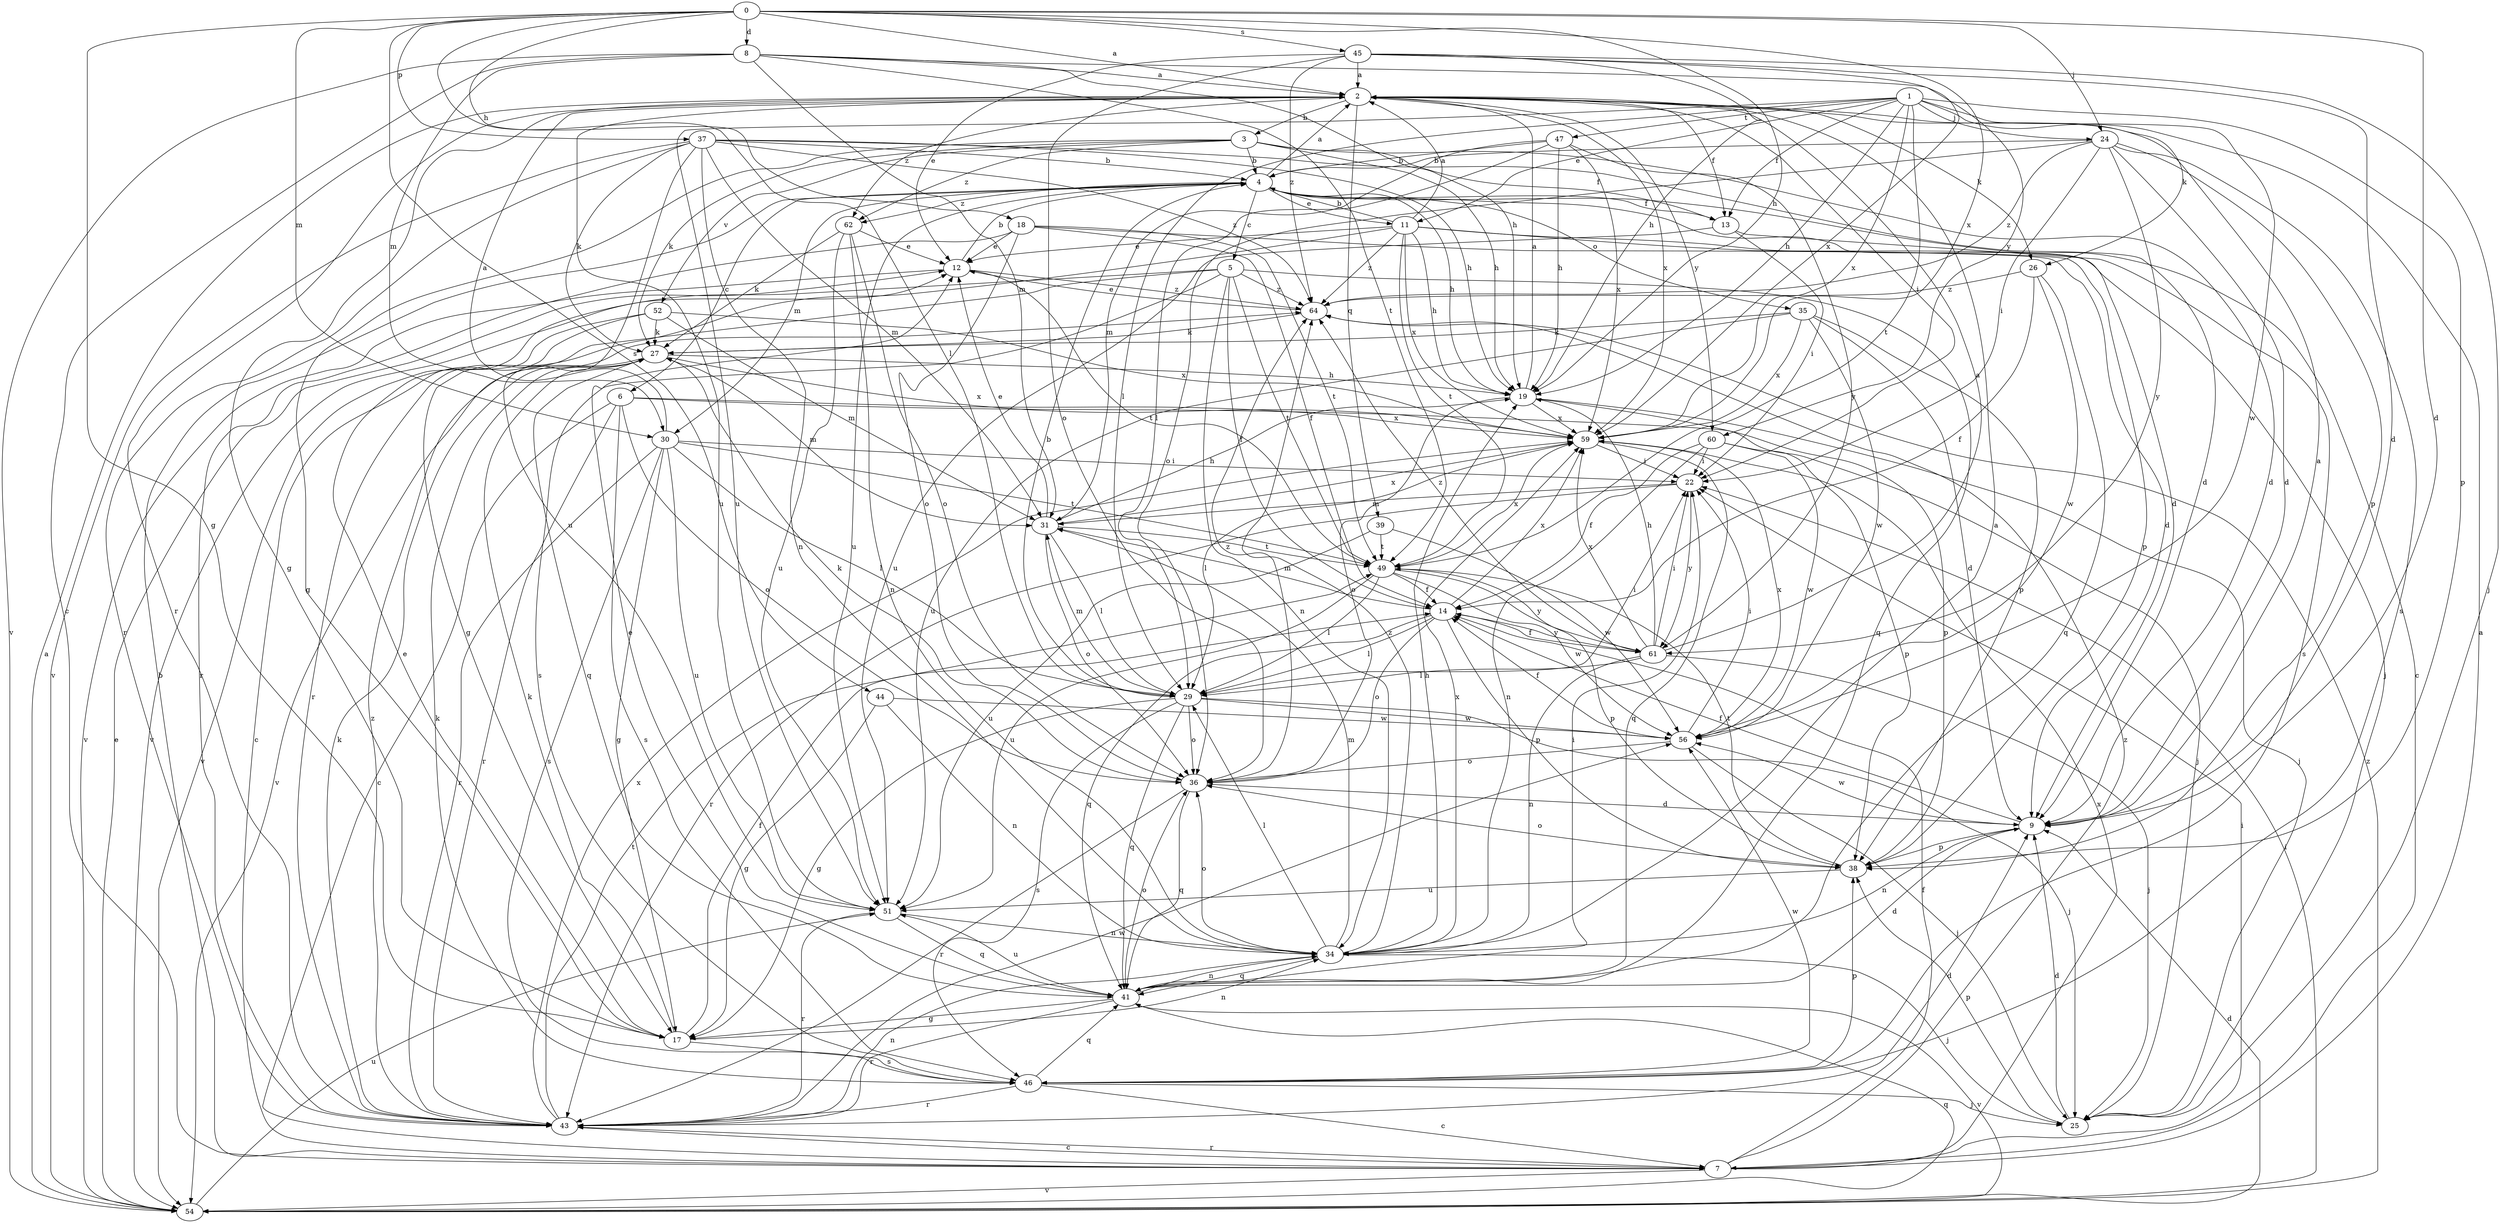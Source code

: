 strict digraph  {
0;
1;
2;
3;
4;
5;
6;
7;
8;
9;
11;
12;
13;
14;
17;
18;
19;
22;
24;
25;
26;
27;
29;
30;
31;
34;
35;
36;
37;
38;
39;
41;
43;
44;
45;
46;
47;
49;
51;
52;
54;
56;
59;
60;
61;
62;
64;
0 -> 2  [label=a];
0 -> 8  [label=d];
0 -> 9  [label=d];
0 -> 17  [label=g];
0 -> 18  [label=h];
0 -> 19  [label=h];
0 -> 24  [label=j];
0 -> 29  [label=l];
0 -> 30  [label=m];
0 -> 37  [label=p];
0 -> 44  [label=s];
0 -> 45  [label=s];
0 -> 59  [label=x];
1 -> 11  [label=e];
1 -> 13  [label=f];
1 -> 19  [label=h];
1 -> 24  [label=j];
1 -> 26  [label=k];
1 -> 29  [label=l];
1 -> 38  [label=p];
1 -> 47  [label=t];
1 -> 49  [label=t];
1 -> 51  [label=u];
1 -> 56  [label=w];
1 -> 59  [label=x];
2 -> 3  [label=b];
2 -> 13  [label=f];
2 -> 17  [label=g];
2 -> 22  [label=i];
2 -> 26  [label=k];
2 -> 39  [label=q];
2 -> 43  [label=r];
2 -> 51  [label=u];
2 -> 59  [label=x];
2 -> 60  [label=y];
2 -> 62  [label=z];
3 -> 4  [label=b];
3 -> 9  [label=d];
3 -> 13  [label=f];
3 -> 17  [label=g];
3 -> 19  [label=h];
3 -> 27  [label=k];
3 -> 52  [label=v];
3 -> 62  [label=z];
4 -> 2  [label=a];
4 -> 5  [label=c];
4 -> 6  [label=c];
4 -> 7  [label=c];
4 -> 9  [label=d];
4 -> 11  [label=e];
4 -> 13  [label=f];
4 -> 19  [label=h];
4 -> 30  [label=m];
4 -> 35  [label=o];
4 -> 51  [label=u];
4 -> 62  [label=z];
5 -> 14  [label=f];
5 -> 34  [label=n];
5 -> 41  [label=q];
5 -> 43  [label=r];
5 -> 46  [label=s];
5 -> 49  [label=t];
5 -> 54  [label=v];
5 -> 64  [label=z];
6 -> 7  [label=c];
6 -> 25  [label=j];
6 -> 36  [label=o];
6 -> 43  [label=r];
6 -> 46  [label=s];
6 -> 59  [label=x];
7 -> 2  [label=a];
7 -> 4  [label=b];
7 -> 14  [label=f];
7 -> 22  [label=i];
7 -> 43  [label=r];
7 -> 54  [label=v];
7 -> 59  [label=x];
7 -> 64  [label=z];
8 -> 2  [label=a];
8 -> 7  [label=c];
8 -> 19  [label=h];
8 -> 30  [label=m];
8 -> 31  [label=m];
8 -> 49  [label=t];
8 -> 54  [label=v];
8 -> 60  [label=y];
9 -> 2  [label=a];
9 -> 14  [label=f];
9 -> 34  [label=n];
9 -> 38  [label=p];
9 -> 56  [label=w];
11 -> 2  [label=a];
11 -> 4  [label=b];
11 -> 12  [label=e];
11 -> 17  [label=g];
11 -> 19  [label=h];
11 -> 25  [label=j];
11 -> 38  [label=p];
11 -> 49  [label=t];
11 -> 59  [label=x];
11 -> 64  [label=z];
12 -> 4  [label=b];
12 -> 49  [label=t];
12 -> 54  [label=v];
12 -> 64  [label=z];
13 -> 22  [label=i];
13 -> 46  [label=s];
13 -> 51  [label=u];
14 -> 29  [label=l];
14 -> 31  [label=m];
14 -> 36  [label=o];
14 -> 38  [label=p];
14 -> 41  [label=q];
14 -> 59  [label=x];
14 -> 61  [label=y];
17 -> 12  [label=e];
17 -> 14  [label=f];
17 -> 27  [label=k];
17 -> 34  [label=n];
17 -> 46  [label=s];
18 -> 9  [label=d];
18 -> 12  [label=e];
18 -> 14  [label=f];
18 -> 36  [label=o];
18 -> 43  [label=r];
18 -> 49  [label=t];
19 -> 2  [label=a];
19 -> 25  [label=j];
19 -> 36  [label=o];
19 -> 38  [label=p];
19 -> 59  [label=x];
22 -> 31  [label=m];
22 -> 43  [label=r];
22 -> 61  [label=y];
24 -> 4  [label=b];
24 -> 9  [label=d];
24 -> 22  [label=i];
24 -> 36  [label=o];
24 -> 38  [label=p];
24 -> 46  [label=s];
24 -> 61  [label=y];
24 -> 64  [label=z];
25 -> 9  [label=d];
25 -> 38  [label=p];
26 -> 14  [label=f];
26 -> 41  [label=q];
26 -> 56  [label=w];
26 -> 64  [label=z];
27 -> 19  [label=h];
27 -> 31  [label=m];
27 -> 41  [label=q];
27 -> 54  [label=v];
27 -> 59  [label=x];
29 -> 4  [label=b];
29 -> 17  [label=g];
29 -> 22  [label=i];
29 -> 25  [label=j];
29 -> 31  [label=m];
29 -> 36  [label=o];
29 -> 41  [label=q];
29 -> 46  [label=s];
29 -> 56  [label=w];
30 -> 2  [label=a];
30 -> 17  [label=g];
30 -> 22  [label=i];
30 -> 29  [label=l];
30 -> 43  [label=r];
30 -> 46  [label=s];
30 -> 49  [label=t];
30 -> 51  [label=u];
31 -> 12  [label=e];
31 -> 19  [label=h];
31 -> 29  [label=l];
31 -> 36  [label=o];
31 -> 49  [label=t];
31 -> 59  [label=x];
34 -> 2  [label=a];
34 -> 19  [label=h];
34 -> 25  [label=j];
34 -> 29  [label=l];
34 -> 31  [label=m];
34 -> 36  [label=o];
34 -> 41  [label=q];
34 -> 59  [label=x];
34 -> 64  [label=z];
35 -> 9  [label=d];
35 -> 27  [label=k];
35 -> 38  [label=p];
35 -> 51  [label=u];
35 -> 56  [label=w];
35 -> 59  [label=x];
36 -> 9  [label=d];
36 -> 27  [label=k];
36 -> 41  [label=q];
36 -> 43  [label=r];
36 -> 64  [label=z];
37 -> 4  [label=b];
37 -> 9  [label=d];
37 -> 19  [label=h];
37 -> 27  [label=k];
37 -> 31  [label=m];
37 -> 34  [label=n];
37 -> 43  [label=r];
37 -> 51  [label=u];
37 -> 54  [label=v];
37 -> 64  [label=z];
38 -> 36  [label=o];
38 -> 49  [label=t];
38 -> 51  [label=u];
39 -> 49  [label=t];
39 -> 51  [label=u];
39 -> 56  [label=w];
41 -> 9  [label=d];
41 -> 12  [label=e];
41 -> 17  [label=g];
41 -> 22  [label=i];
41 -> 34  [label=n];
41 -> 36  [label=o];
41 -> 43  [label=r];
41 -> 51  [label=u];
41 -> 54  [label=v];
43 -> 7  [label=c];
43 -> 9  [label=d];
43 -> 27  [label=k];
43 -> 34  [label=n];
43 -> 49  [label=t];
43 -> 56  [label=w];
43 -> 59  [label=x];
43 -> 64  [label=z];
44 -> 17  [label=g];
44 -> 34  [label=n];
44 -> 56  [label=w];
45 -> 2  [label=a];
45 -> 9  [label=d];
45 -> 12  [label=e];
45 -> 19  [label=h];
45 -> 25  [label=j];
45 -> 36  [label=o];
45 -> 59  [label=x];
45 -> 64  [label=z];
46 -> 7  [label=c];
46 -> 25  [label=j];
46 -> 27  [label=k];
46 -> 38  [label=p];
46 -> 41  [label=q];
46 -> 43  [label=r];
46 -> 56  [label=w];
47 -> 4  [label=b];
47 -> 19  [label=h];
47 -> 29  [label=l];
47 -> 31  [label=m];
47 -> 59  [label=x];
47 -> 61  [label=y];
49 -> 14  [label=f];
49 -> 29  [label=l];
49 -> 38  [label=p];
49 -> 51  [label=u];
49 -> 56  [label=w];
49 -> 59  [label=x];
49 -> 61  [label=y];
51 -> 34  [label=n];
51 -> 41  [label=q];
51 -> 43  [label=r];
52 -> 7  [label=c];
52 -> 27  [label=k];
52 -> 31  [label=m];
52 -> 54  [label=v];
52 -> 59  [label=x];
54 -> 2  [label=a];
54 -> 9  [label=d];
54 -> 12  [label=e];
54 -> 22  [label=i];
54 -> 41  [label=q];
54 -> 51  [label=u];
54 -> 64  [label=z];
56 -> 14  [label=f];
56 -> 22  [label=i];
56 -> 25  [label=j];
56 -> 36  [label=o];
56 -> 59  [label=x];
59 -> 22  [label=i];
59 -> 29  [label=l];
59 -> 41  [label=q];
60 -> 14  [label=f];
60 -> 22  [label=i];
60 -> 34  [label=n];
60 -> 38  [label=p];
60 -> 56  [label=w];
61 -> 2  [label=a];
61 -> 14  [label=f];
61 -> 19  [label=h];
61 -> 22  [label=i];
61 -> 25  [label=j];
61 -> 29  [label=l];
61 -> 34  [label=n];
61 -> 59  [label=x];
61 -> 64  [label=z];
62 -> 12  [label=e];
62 -> 27  [label=k];
62 -> 34  [label=n];
62 -> 36  [label=o];
62 -> 51  [label=u];
64 -> 12  [label=e];
64 -> 27  [label=k];
}
